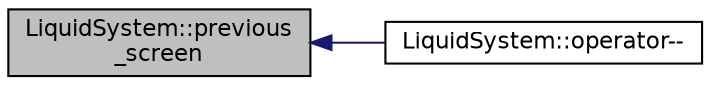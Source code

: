 digraph "LiquidSystem::previous_screen"
{
  edge [fontname="Helvetica",fontsize="11",labelfontname="Helvetica",labelfontsize="11"];
  node [fontname="Helvetica",fontsize="11",shape=record];
  rankdir="LR";
  Node86 [label="LiquidSystem::previous\l_screen",height=0.2,width=0.4,color="black", fillcolor="grey75", style="filled", fontcolor="black"];
  Node86 -> Node87 [dir="back",color="midnightblue",fontsize="11",style="solid",fontname="Helvetica"];
  Node87 [label="LiquidSystem::operator--",height=0.2,width=0.4,color="black", fillcolor="white", style="filled",URL="$class_liquid_system.html#a9464b4f2306bd27ba21d48f86650f596",tooltip="Switches to the previous screen. "];
}

